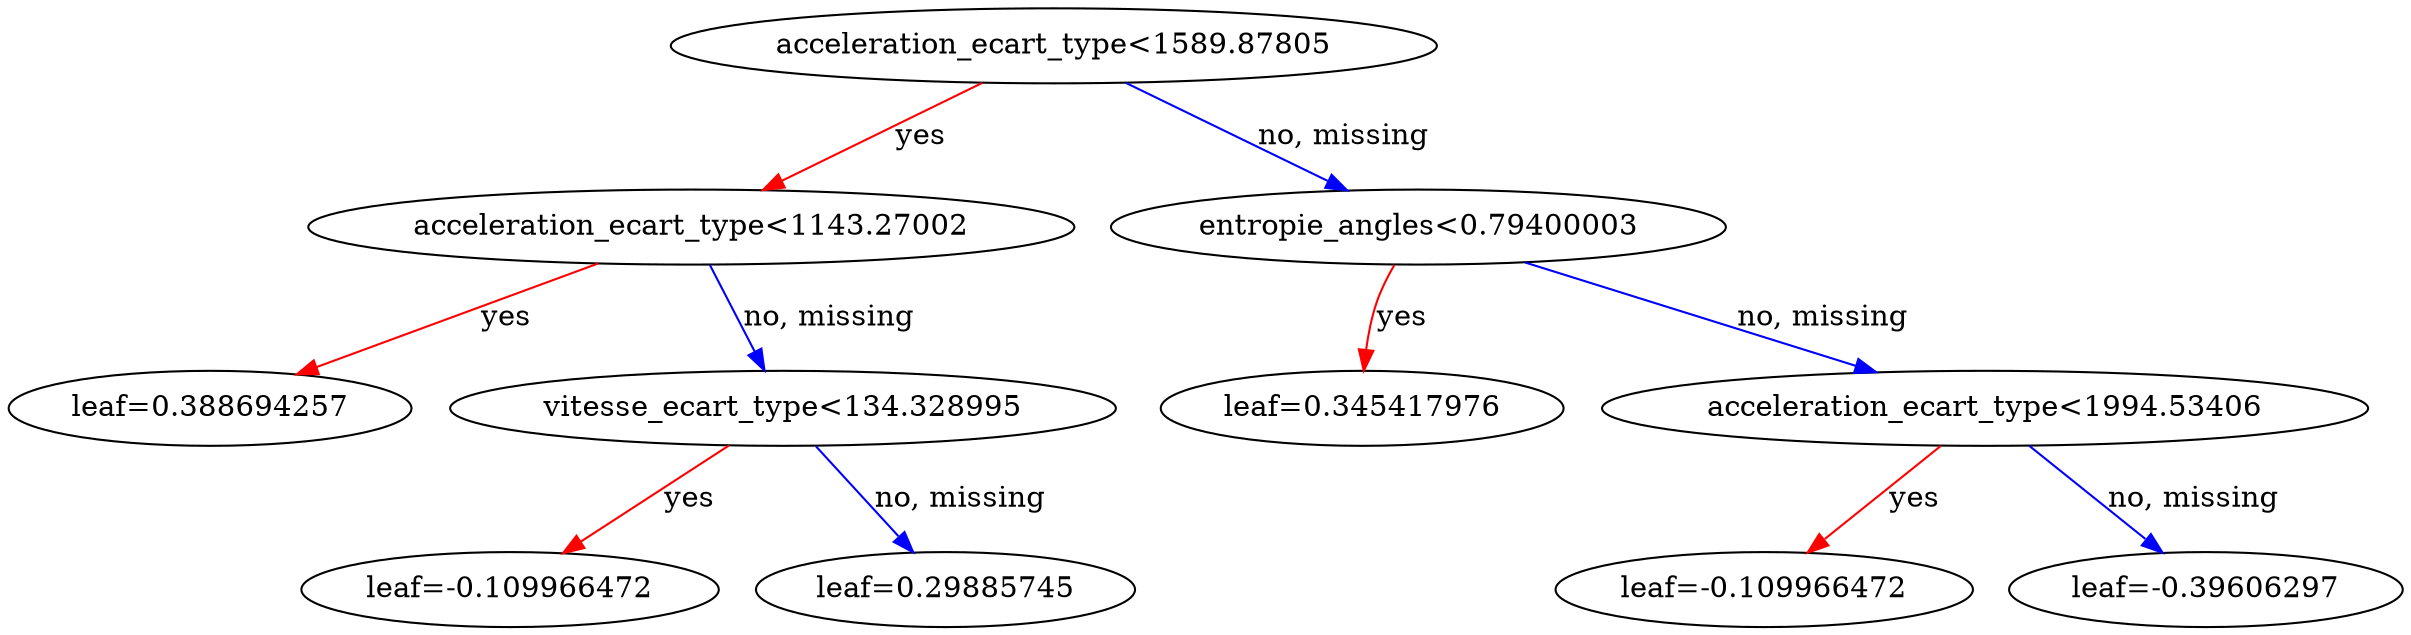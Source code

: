 digraph {
    graph [ rankdir=TB ]

    0 [ label="acceleration_ecart_type<1589.87805" ]
    0 -> 1 [label="yes" color="#FF0000"]
    0 -> 2 [label="no, missing" color="#0000FF"]

    1 [ label="acceleration_ecart_type<1143.27002" ]
    1 -> 3 [label="yes" color="#FF0000"]
    1 -> 4 [label="no, missing" color="#0000FF"]

    3 [ label="leaf=0.388694257" ]

    4 [ label="vitesse_ecart_type<134.328995" ]
    4 -> 7 [label="yes" color="#FF0000"]
    4 -> 8 [label="no, missing" color="#0000FF"]

    7 [ label="leaf=-0.109966472" ]

    8 [ label="leaf=0.29885745" ]

    2 [ label="entropie_angles<0.79400003" ]
    2 -> 5 [label="yes" color="#FF0000"]
    2 -> 6 [label="no, missing" color="#0000FF"]

    5 [ label="leaf=0.345417976" ]

    6 [ label="acceleration_ecart_type<1994.53406" ]
    6 -> 9 [label="yes" color="#FF0000"]
    6 -> 10 [label="no, missing" color="#0000FF"]

    9 [ label="leaf=-0.109966472" ]

    10 [ label="leaf=-0.39606297" ]
}
